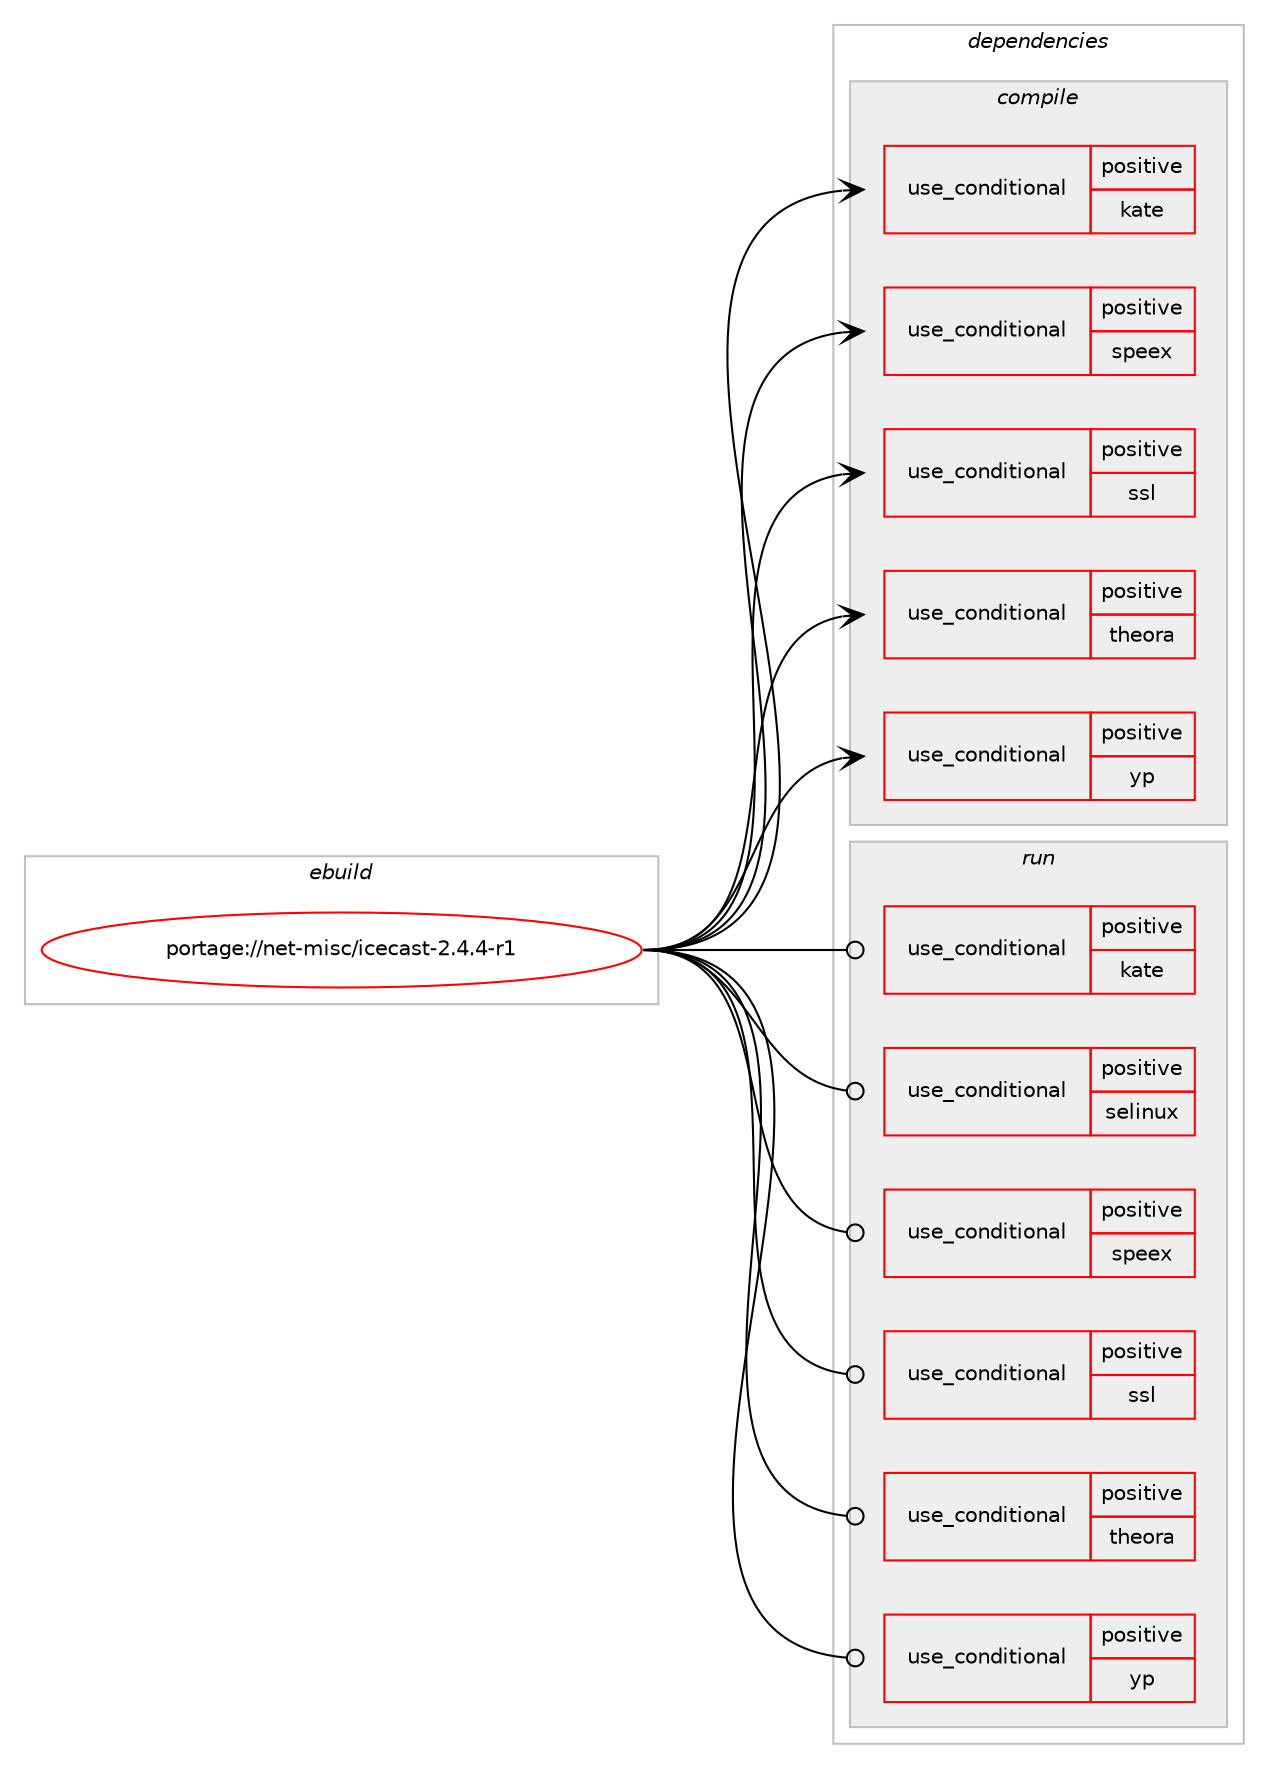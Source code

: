 digraph prolog {

# *************
# Graph options
# *************

newrank=true;
concentrate=true;
compound=true;
graph [rankdir=LR,fontname=Helvetica,fontsize=10,ranksep=1.5];#, ranksep=2.5, nodesep=0.2];
edge  [arrowhead=vee];
node  [fontname=Helvetica,fontsize=10];

# **********
# The ebuild
# **********

subgraph cluster_leftcol {
color=gray;
rank=same;
label=<<i>ebuild</i>>;
id [label="portage://net-misc/icecast-2.4.4-r1", color=red, width=4, href="../net-misc/icecast-2.4.4-r1.svg"];
}

# ****************
# The dependencies
# ****************

subgraph cluster_midcol {
color=gray;
label=<<i>dependencies</i>>;
subgraph cluster_compile {
fillcolor="#eeeeee";
style=filled;
label=<<i>compile</i>>;
subgraph cond95208 {
dependency188614 [label=<<TABLE BORDER="0" CELLBORDER="1" CELLSPACING="0" CELLPADDING="4"><TR><TD ROWSPAN="3" CELLPADDING="10">use_conditional</TD></TR><TR><TD>positive</TD></TR><TR><TD>kate</TD></TR></TABLE>>, shape=none, color=red];
# *** BEGIN UNKNOWN DEPENDENCY TYPE (TODO) ***
# dependency188614 -> package_dependency(portage://net-misc/icecast-2.4.4-r1,install,no,media-libs,libkate,none,[,,],[],[])
# *** END UNKNOWN DEPENDENCY TYPE (TODO) ***

}
id:e -> dependency188614:w [weight=20,style="solid",arrowhead="vee"];
subgraph cond95209 {
dependency188615 [label=<<TABLE BORDER="0" CELLBORDER="1" CELLSPACING="0" CELLPADDING="4"><TR><TD ROWSPAN="3" CELLPADDING="10">use_conditional</TD></TR><TR><TD>positive</TD></TR><TR><TD>speex</TD></TR></TABLE>>, shape=none, color=red];
# *** BEGIN UNKNOWN DEPENDENCY TYPE (TODO) ***
# dependency188615 -> package_dependency(portage://net-misc/icecast-2.4.4-r1,install,no,media-libs,speex,none,[,,],[],[])
# *** END UNKNOWN DEPENDENCY TYPE (TODO) ***

}
id:e -> dependency188615:w [weight=20,style="solid",arrowhead="vee"];
subgraph cond95210 {
dependency188616 [label=<<TABLE BORDER="0" CELLBORDER="1" CELLSPACING="0" CELLPADDING="4"><TR><TD ROWSPAN="3" CELLPADDING="10">use_conditional</TD></TR><TR><TD>positive</TD></TR><TR><TD>ssl</TD></TR></TABLE>>, shape=none, color=red];
# *** BEGIN UNKNOWN DEPENDENCY TYPE (TODO) ***
# dependency188616 -> package_dependency(portage://net-misc/icecast-2.4.4-r1,install,no,dev-libs,openssl,none,[,,],[slot(0),equal],[])
# *** END UNKNOWN DEPENDENCY TYPE (TODO) ***

}
id:e -> dependency188616:w [weight=20,style="solid",arrowhead="vee"];
subgraph cond95211 {
dependency188617 [label=<<TABLE BORDER="0" CELLBORDER="1" CELLSPACING="0" CELLPADDING="4"><TR><TD ROWSPAN="3" CELLPADDING="10">use_conditional</TD></TR><TR><TD>positive</TD></TR><TR><TD>theora</TD></TR></TABLE>>, shape=none, color=red];
# *** BEGIN UNKNOWN DEPENDENCY TYPE (TODO) ***
# dependency188617 -> package_dependency(portage://net-misc/icecast-2.4.4-r1,install,no,media-libs,libtheora,none,[,,],[],[])
# *** END UNKNOWN DEPENDENCY TYPE (TODO) ***

}
id:e -> dependency188617:w [weight=20,style="solid",arrowhead="vee"];
subgraph cond95212 {
dependency188618 [label=<<TABLE BORDER="0" CELLBORDER="1" CELLSPACING="0" CELLPADDING="4"><TR><TD ROWSPAN="3" CELLPADDING="10">use_conditional</TD></TR><TR><TD>positive</TD></TR><TR><TD>yp</TD></TR></TABLE>>, shape=none, color=red];
# *** BEGIN UNKNOWN DEPENDENCY TYPE (TODO) ***
# dependency188618 -> package_dependency(portage://net-misc/icecast-2.4.4-r1,install,no,net-misc,curl,none,[,,],[],[])
# *** END UNKNOWN DEPENDENCY TYPE (TODO) ***

}
id:e -> dependency188618:w [weight=20,style="solid",arrowhead="vee"];
# *** BEGIN UNKNOWN DEPENDENCY TYPE (TODO) ***
# id -> package_dependency(portage://net-misc/icecast-2.4.4-r1,install,no,acct-group,icecast,none,[,,],[],[])
# *** END UNKNOWN DEPENDENCY TYPE (TODO) ***

# *** BEGIN UNKNOWN DEPENDENCY TYPE (TODO) ***
# id -> package_dependency(portage://net-misc/icecast-2.4.4-r1,install,no,acct-user,icecast,none,[,,],[],[])
# *** END UNKNOWN DEPENDENCY TYPE (TODO) ***

# *** BEGIN UNKNOWN DEPENDENCY TYPE (TODO) ***
# id -> package_dependency(portage://net-misc/icecast-2.4.4-r1,install,no,dev-libs,libxml2,none,[,,],[],[])
# *** END UNKNOWN DEPENDENCY TYPE (TODO) ***

# *** BEGIN UNKNOWN DEPENDENCY TYPE (TODO) ***
# id -> package_dependency(portage://net-misc/icecast-2.4.4-r1,install,no,dev-libs,libxslt,none,[,,],[],[])
# *** END UNKNOWN DEPENDENCY TYPE (TODO) ***

# *** BEGIN UNKNOWN DEPENDENCY TYPE (TODO) ***
# id -> package_dependency(portage://net-misc/icecast-2.4.4-r1,install,no,media-libs,libogg,none,[,,],[],[])
# *** END UNKNOWN DEPENDENCY TYPE (TODO) ***

# *** BEGIN UNKNOWN DEPENDENCY TYPE (TODO) ***
# id -> package_dependency(portage://net-misc/icecast-2.4.4-r1,install,no,media-libs,libvorbis,none,[,,],[],[])
# *** END UNKNOWN DEPENDENCY TYPE (TODO) ***

}
subgraph cluster_compileandrun {
fillcolor="#eeeeee";
style=filled;
label=<<i>compile and run</i>>;
}
subgraph cluster_run {
fillcolor="#eeeeee";
style=filled;
label=<<i>run</i>>;
subgraph cond95213 {
dependency188619 [label=<<TABLE BORDER="0" CELLBORDER="1" CELLSPACING="0" CELLPADDING="4"><TR><TD ROWSPAN="3" CELLPADDING="10">use_conditional</TD></TR><TR><TD>positive</TD></TR><TR><TD>kate</TD></TR></TABLE>>, shape=none, color=red];
# *** BEGIN UNKNOWN DEPENDENCY TYPE (TODO) ***
# dependency188619 -> package_dependency(portage://net-misc/icecast-2.4.4-r1,run,no,media-libs,libkate,none,[,,],[],[])
# *** END UNKNOWN DEPENDENCY TYPE (TODO) ***

}
id:e -> dependency188619:w [weight=20,style="solid",arrowhead="odot"];
subgraph cond95214 {
dependency188620 [label=<<TABLE BORDER="0" CELLBORDER="1" CELLSPACING="0" CELLPADDING="4"><TR><TD ROWSPAN="3" CELLPADDING="10">use_conditional</TD></TR><TR><TD>positive</TD></TR><TR><TD>selinux</TD></TR></TABLE>>, shape=none, color=red];
# *** BEGIN UNKNOWN DEPENDENCY TYPE (TODO) ***
# dependency188620 -> package_dependency(portage://net-misc/icecast-2.4.4-r1,run,no,sec-policy,selinux-icecast,none,[,,],[],[])
# *** END UNKNOWN DEPENDENCY TYPE (TODO) ***

}
id:e -> dependency188620:w [weight=20,style="solid",arrowhead="odot"];
subgraph cond95215 {
dependency188621 [label=<<TABLE BORDER="0" CELLBORDER="1" CELLSPACING="0" CELLPADDING="4"><TR><TD ROWSPAN="3" CELLPADDING="10">use_conditional</TD></TR><TR><TD>positive</TD></TR><TR><TD>speex</TD></TR></TABLE>>, shape=none, color=red];
# *** BEGIN UNKNOWN DEPENDENCY TYPE (TODO) ***
# dependency188621 -> package_dependency(portage://net-misc/icecast-2.4.4-r1,run,no,media-libs,speex,none,[,,],[],[])
# *** END UNKNOWN DEPENDENCY TYPE (TODO) ***

}
id:e -> dependency188621:w [weight=20,style="solid",arrowhead="odot"];
subgraph cond95216 {
dependency188622 [label=<<TABLE BORDER="0" CELLBORDER="1" CELLSPACING="0" CELLPADDING="4"><TR><TD ROWSPAN="3" CELLPADDING="10">use_conditional</TD></TR><TR><TD>positive</TD></TR><TR><TD>ssl</TD></TR></TABLE>>, shape=none, color=red];
# *** BEGIN UNKNOWN DEPENDENCY TYPE (TODO) ***
# dependency188622 -> package_dependency(portage://net-misc/icecast-2.4.4-r1,run,no,dev-libs,openssl,none,[,,],[slot(0),equal],[])
# *** END UNKNOWN DEPENDENCY TYPE (TODO) ***

}
id:e -> dependency188622:w [weight=20,style="solid",arrowhead="odot"];
subgraph cond95217 {
dependency188623 [label=<<TABLE BORDER="0" CELLBORDER="1" CELLSPACING="0" CELLPADDING="4"><TR><TD ROWSPAN="3" CELLPADDING="10">use_conditional</TD></TR><TR><TD>positive</TD></TR><TR><TD>theora</TD></TR></TABLE>>, shape=none, color=red];
# *** BEGIN UNKNOWN DEPENDENCY TYPE (TODO) ***
# dependency188623 -> package_dependency(portage://net-misc/icecast-2.4.4-r1,run,no,media-libs,libtheora,none,[,,],[],[])
# *** END UNKNOWN DEPENDENCY TYPE (TODO) ***

}
id:e -> dependency188623:w [weight=20,style="solid",arrowhead="odot"];
subgraph cond95218 {
dependency188624 [label=<<TABLE BORDER="0" CELLBORDER="1" CELLSPACING="0" CELLPADDING="4"><TR><TD ROWSPAN="3" CELLPADDING="10">use_conditional</TD></TR><TR><TD>positive</TD></TR><TR><TD>yp</TD></TR></TABLE>>, shape=none, color=red];
# *** BEGIN UNKNOWN DEPENDENCY TYPE (TODO) ***
# dependency188624 -> package_dependency(portage://net-misc/icecast-2.4.4-r1,run,no,net-misc,curl,none,[,,],[],[])
# *** END UNKNOWN DEPENDENCY TYPE (TODO) ***

}
id:e -> dependency188624:w [weight=20,style="solid",arrowhead="odot"];
# *** BEGIN UNKNOWN DEPENDENCY TYPE (TODO) ***
# id -> package_dependency(portage://net-misc/icecast-2.4.4-r1,run,no,acct-group,icecast,none,[,,],[],[])
# *** END UNKNOWN DEPENDENCY TYPE (TODO) ***

# *** BEGIN UNKNOWN DEPENDENCY TYPE (TODO) ***
# id -> package_dependency(portage://net-misc/icecast-2.4.4-r1,run,no,acct-user,icecast,none,[,,],[],[])
# *** END UNKNOWN DEPENDENCY TYPE (TODO) ***

# *** BEGIN UNKNOWN DEPENDENCY TYPE (TODO) ***
# id -> package_dependency(portage://net-misc/icecast-2.4.4-r1,run,no,dev-libs,libxml2,none,[,,],[],[])
# *** END UNKNOWN DEPENDENCY TYPE (TODO) ***

# *** BEGIN UNKNOWN DEPENDENCY TYPE (TODO) ***
# id -> package_dependency(portage://net-misc/icecast-2.4.4-r1,run,no,dev-libs,libxslt,none,[,,],[],[])
# *** END UNKNOWN DEPENDENCY TYPE (TODO) ***

# *** BEGIN UNKNOWN DEPENDENCY TYPE (TODO) ***
# id -> package_dependency(portage://net-misc/icecast-2.4.4-r1,run,no,media-libs,libogg,none,[,,],[],[])
# *** END UNKNOWN DEPENDENCY TYPE (TODO) ***

# *** BEGIN UNKNOWN DEPENDENCY TYPE (TODO) ***
# id -> package_dependency(portage://net-misc/icecast-2.4.4-r1,run,no,media-libs,libvorbis,none,[,,],[],[])
# *** END UNKNOWN DEPENDENCY TYPE (TODO) ***

}
}

# **************
# The candidates
# **************

subgraph cluster_choices {
rank=same;
color=gray;
label=<<i>candidates</i>>;

}

}
